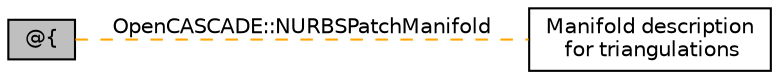 digraph "@{"
{
  edge [fontname="Helvetica",fontsize="10",labelfontname="Helvetica",labelfontsize="10"];
  node [fontname="Helvetica",fontsize="10",shape=box];
  rankdir=LR;
  Node1 [label="@\{",height=0.2,width=0.4,color="black", fillcolor="grey75", style="filled", fontcolor="black",tooltip=" "];
  Node2 [label="Manifold description\l for triangulations",height=0.2,width=0.4,color="black", fillcolor="white", style="filled",URL="$group__manifold.html",tooltip=" "];
  Node1->Node2 [shape=plaintext, label="OpenCASCADE::NURBSPatchManifold", color="orange", dir="none", style="dashed"];
}
